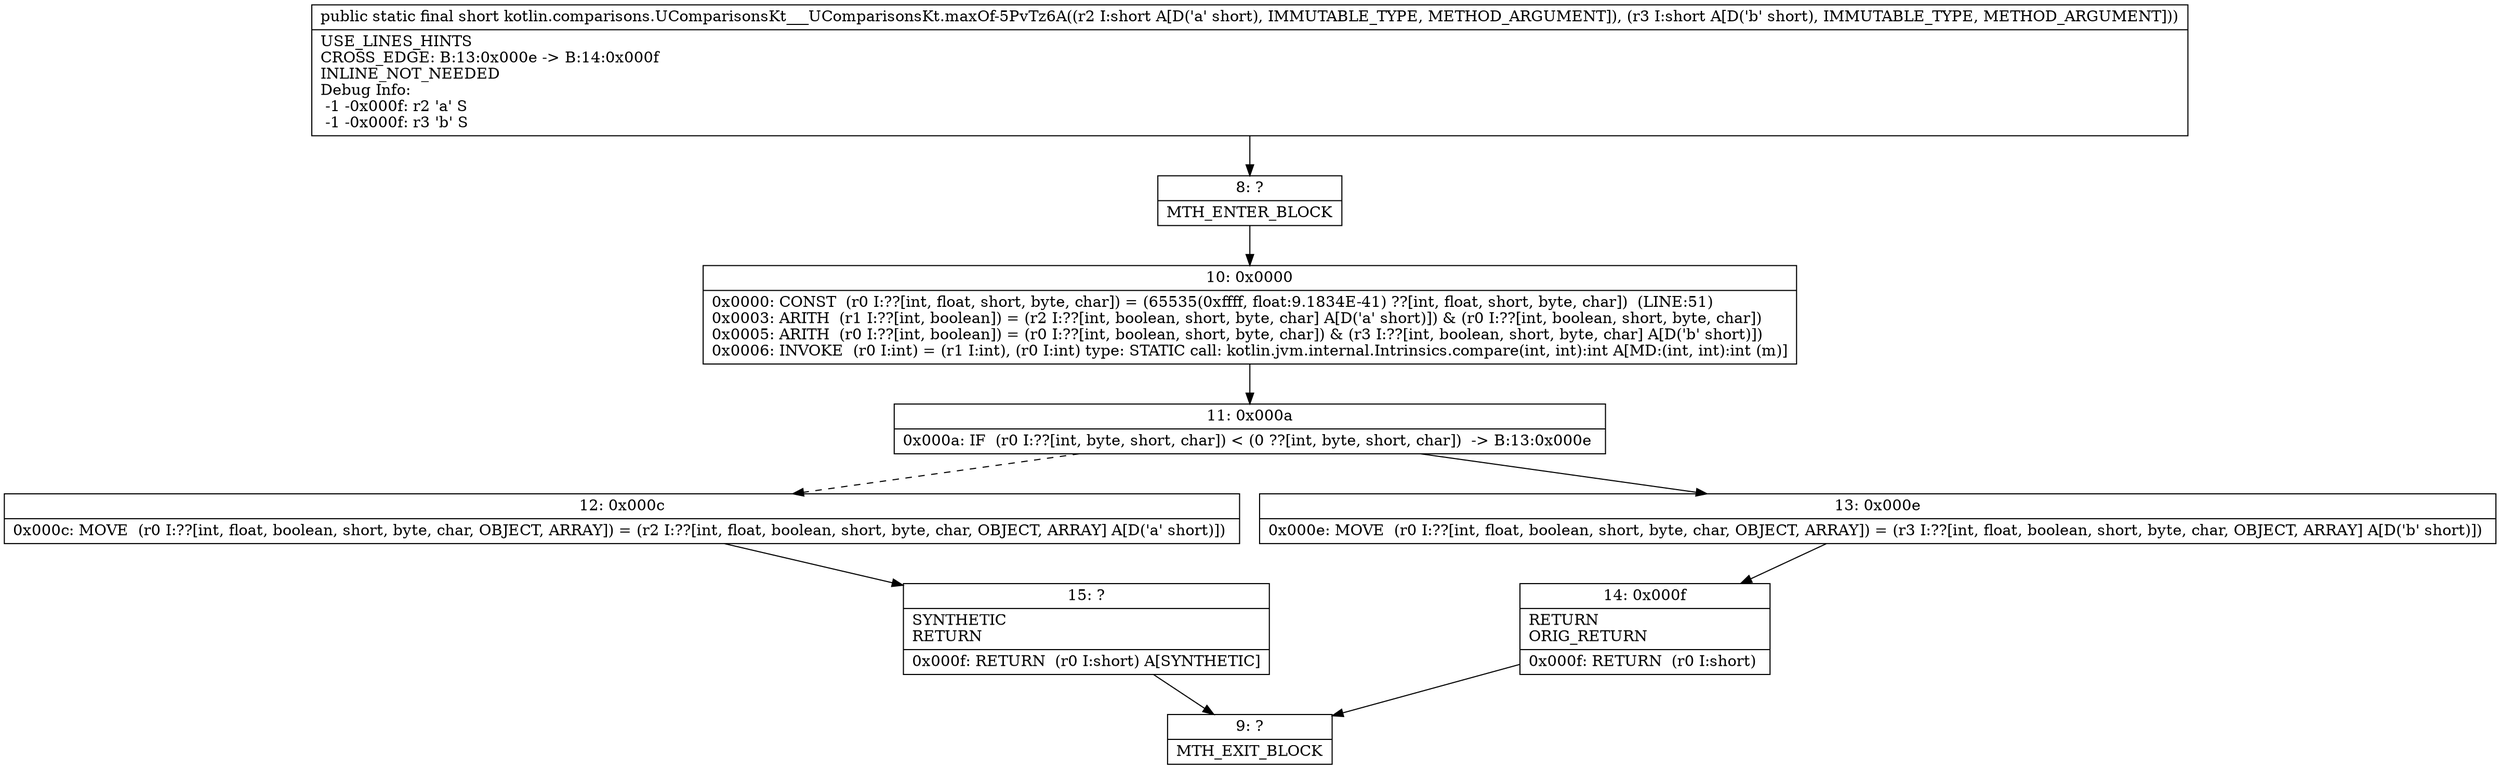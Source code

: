 digraph "CFG forkotlin.comparisons.UComparisonsKt___UComparisonsKt.maxOf\-5PvTz6A(SS)S" {
Node_8 [shape=record,label="{8\:\ ?|MTH_ENTER_BLOCK\l}"];
Node_10 [shape=record,label="{10\:\ 0x0000|0x0000: CONST  (r0 I:??[int, float, short, byte, char]) = (65535(0xffff, float:9.1834E\-41) ??[int, float, short, byte, char])  (LINE:51)\l0x0003: ARITH  (r1 I:??[int, boolean]) = (r2 I:??[int, boolean, short, byte, char] A[D('a' short)]) & (r0 I:??[int, boolean, short, byte, char]) \l0x0005: ARITH  (r0 I:??[int, boolean]) = (r0 I:??[int, boolean, short, byte, char]) & (r3 I:??[int, boolean, short, byte, char] A[D('b' short)]) \l0x0006: INVOKE  (r0 I:int) = (r1 I:int), (r0 I:int) type: STATIC call: kotlin.jvm.internal.Intrinsics.compare(int, int):int A[MD:(int, int):int (m)]\l}"];
Node_11 [shape=record,label="{11\:\ 0x000a|0x000a: IF  (r0 I:??[int, byte, short, char]) \< (0 ??[int, byte, short, char])  \-\> B:13:0x000e \l}"];
Node_12 [shape=record,label="{12\:\ 0x000c|0x000c: MOVE  (r0 I:??[int, float, boolean, short, byte, char, OBJECT, ARRAY]) = (r2 I:??[int, float, boolean, short, byte, char, OBJECT, ARRAY] A[D('a' short)]) \l}"];
Node_15 [shape=record,label="{15\:\ ?|SYNTHETIC\lRETURN\l|0x000f: RETURN  (r0 I:short) A[SYNTHETIC]\l}"];
Node_9 [shape=record,label="{9\:\ ?|MTH_EXIT_BLOCK\l}"];
Node_13 [shape=record,label="{13\:\ 0x000e|0x000e: MOVE  (r0 I:??[int, float, boolean, short, byte, char, OBJECT, ARRAY]) = (r3 I:??[int, float, boolean, short, byte, char, OBJECT, ARRAY] A[D('b' short)]) \l}"];
Node_14 [shape=record,label="{14\:\ 0x000f|RETURN\lORIG_RETURN\l|0x000f: RETURN  (r0 I:short) \l}"];
MethodNode[shape=record,label="{public static final short kotlin.comparisons.UComparisonsKt___UComparisonsKt.maxOf\-5PvTz6A((r2 I:short A[D('a' short), IMMUTABLE_TYPE, METHOD_ARGUMENT]), (r3 I:short A[D('b' short), IMMUTABLE_TYPE, METHOD_ARGUMENT]))  | USE_LINES_HINTS\lCROSS_EDGE: B:13:0x000e \-\> B:14:0x000f\lINLINE_NOT_NEEDED\lDebug Info:\l  \-1 \-0x000f: r2 'a' S\l  \-1 \-0x000f: r3 'b' S\l}"];
MethodNode -> Node_8;Node_8 -> Node_10;
Node_10 -> Node_11;
Node_11 -> Node_12[style=dashed];
Node_11 -> Node_13;
Node_12 -> Node_15;
Node_15 -> Node_9;
Node_13 -> Node_14;
Node_14 -> Node_9;
}

